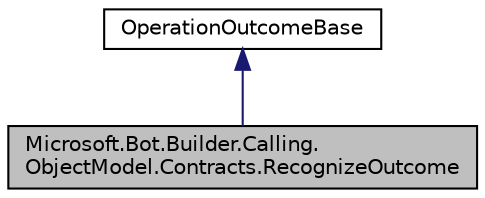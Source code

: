 digraph "Microsoft.Bot.Builder.Calling.ObjectModel.Contracts.RecognizeOutcome"
{
  edge [fontname="Helvetica",fontsize="10",labelfontname="Helvetica",labelfontsize="10"];
  node [fontname="Helvetica",fontsize="10",shape=record];
  Node1 [label="Microsoft.Bot.Builder.Calling.\lObjectModel.Contracts.RecognizeOutcome",height=0.2,width=0.4,color="black", fillcolor="grey75", style="filled", fontcolor="black"];
  Node2 -> Node1 [dir="back",color="midnightblue",fontsize="10",style="solid",fontname="Helvetica"];
  Node2 [label="OperationOutcomeBase",height=0.2,width=0.4,color="black", fillcolor="white", style="filled",URL="$dc/d27/class_microsoft_1_1_bot_1_1_builder_1_1_calling_1_1_object_model_1_1_contracts_1_1_operation_outcome_base.html",tooltip="Base class for various \"action(s)\" outcome(s) "];
}
